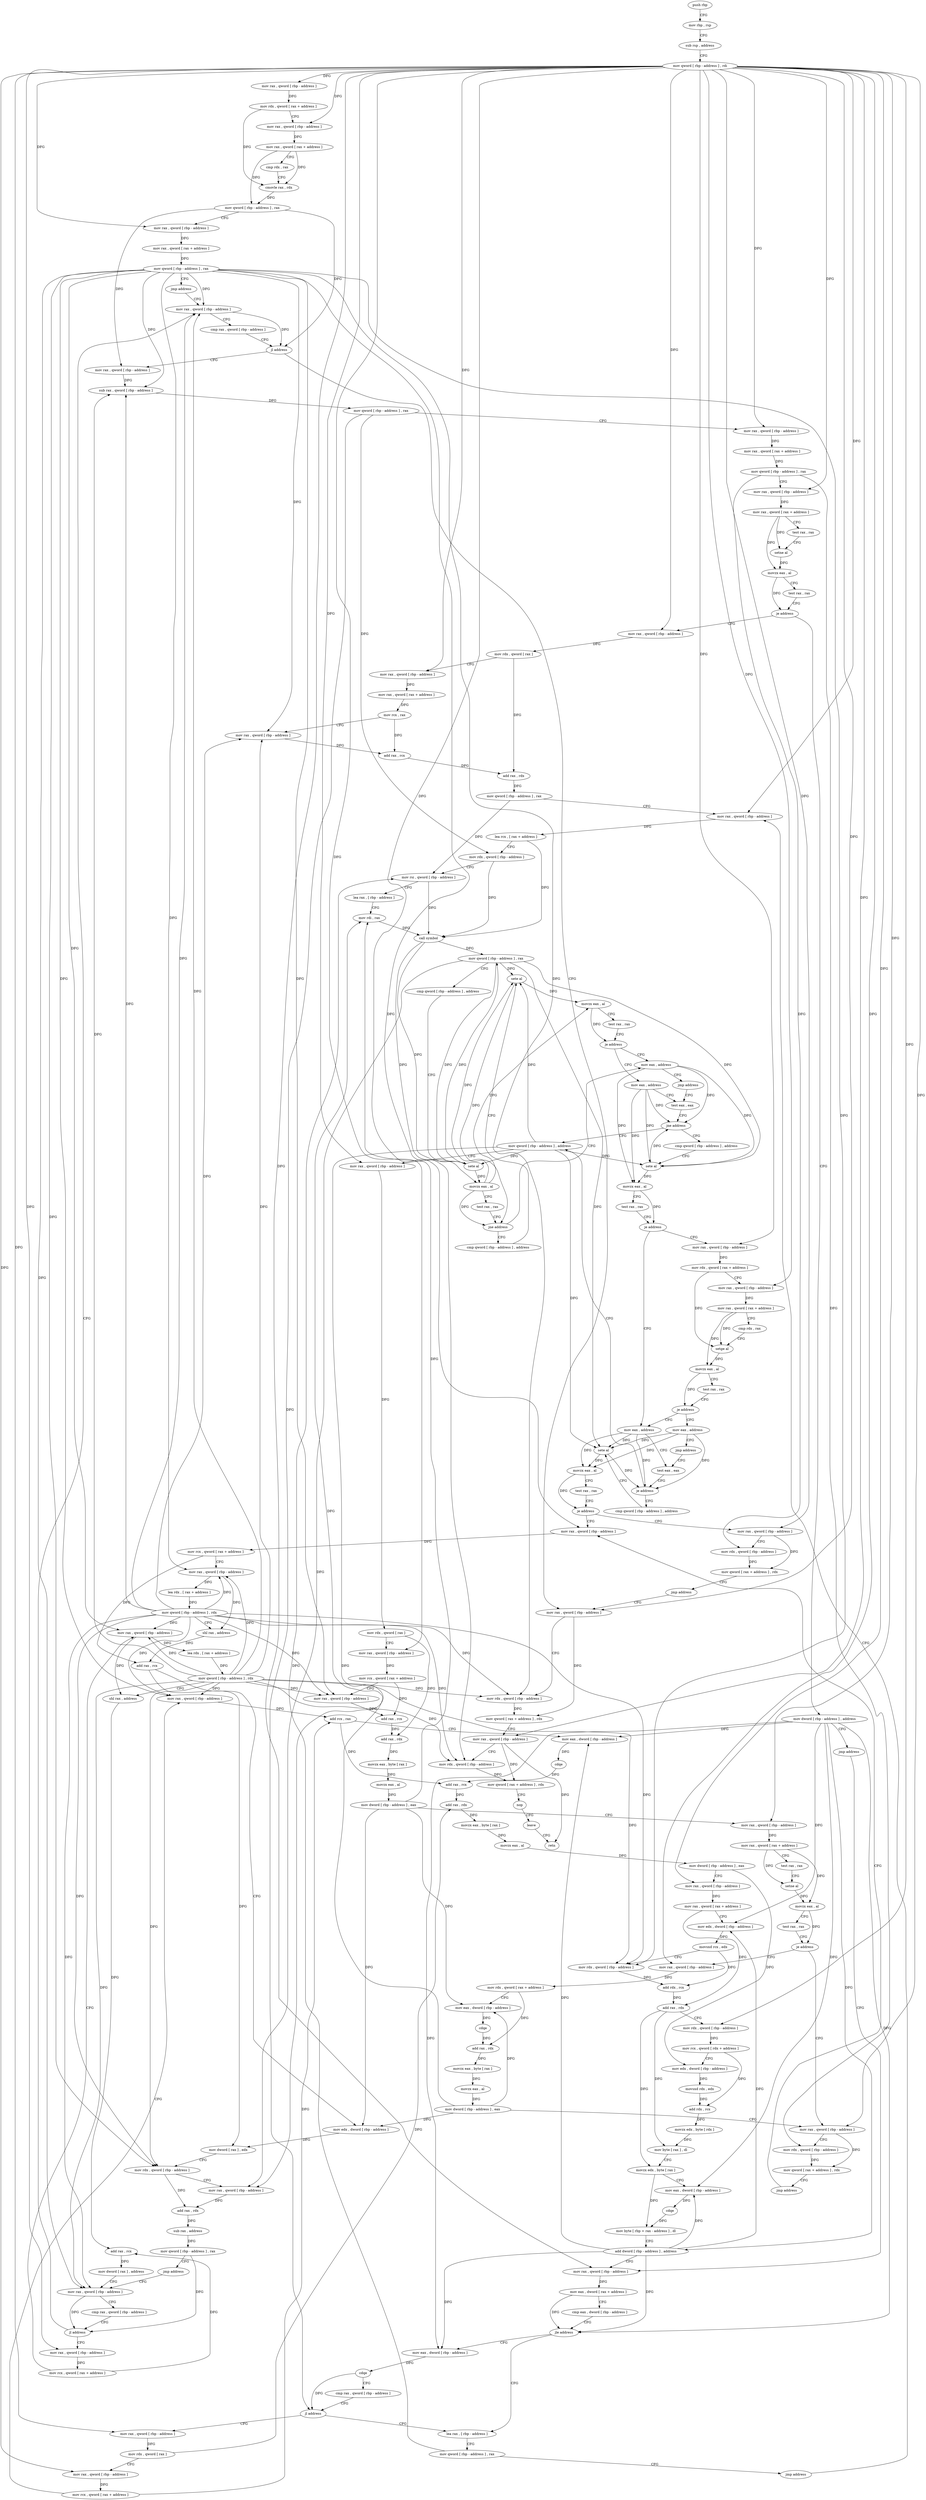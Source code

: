 digraph "func" {
"4238906" [label = "push rbp" ]
"4238907" [label = "mov rbp , rsp" ]
"4238910" [label = "sub rsp , address" ]
"4238917" [label = "mov qword [ rbp - address ] , rdi" ]
"4238924" [label = "mov rax , qword [ rbp - address ]" ]
"4238931" [label = "mov rdx , qword [ rax + address ]" ]
"4238935" [label = "mov rax , qword [ rbp - address ]" ]
"4238942" [label = "mov rax , qword [ rax + address ]" ]
"4238946" [label = "cmp rdx , rax" ]
"4238949" [label = "cmovle rax , rdx" ]
"4238953" [label = "mov qword [ rbp - address ] , rax" ]
"4238957" [label = "mov rax , qword [ rbp - address ]" ]
"4238964" [label = "mov rax , qword [ rax + address ]" ]
"4238968" [label = "mov qword [ rbp - address ] , rax" ]
"4238972" [label = "jmp address" ]
"4239671" [label = "mov rax , qword [ rbp - address ]" ]
"4239675" [label = "cmp rax , qword [ rbp - address ]" ]
"4239679" [label = "jl address" ]
"4238977" [label = "mov rax , qword [ rbp - address ]" ]
"4239685" [label = "mov rax , qword [ rbp - address ]" ]
"4238981" [label = "sub rax , qword [ rbp - address ]" ]
"4238985" [label = "mov qword [ rbp - address ] , rax" ]
"4238989" [label = "mov rax , qword [ rbp - address ]" ]
"4238996" [label = "mov rax , qword [ rax + address ]" ]
"4239000" [label = "mov qword [ rbp - address ] , rax" ]
"4239007" [label = "mov rax , qword [ rbp - address ]" ]
"4239014" [label = "mov rax , qword [ rax + address ]" ]
"4239018" [label = "test rax , rax" ]
"4239021" [label = "setne al" ]
"4239024" [label = "movzx eax , al" ]
"4239027" [label = "test rax , rax" ]
"4239030" [label = "je address" ]
"4239204" [label = "mov rax , qword [ rbp - address ]" ]
"4239036" [label = "mov dword [ rbp - address ] , address" ]
"4239692" [label = "mov rdx , qword [ rbp - address ]" ]
"4239696" [label = "mov qword [ rax + address ] , rdx" ]
"4239700" [label = "mov rax , qword [ rbp - address ]" ]
"4239707" [label = "mov rdx , qword [ rbp - address ]" ]
"4239711" [label = "mov qword [ rax + address ] , rdx" ]
"4239715" [label = "nop" ]
"4239716" [label = "leave" ]
"4239717" [label = "retn" ]
"4239211" [label = "mov rdx , qword [ rax ]" ]
"4239214" [label = "mov rax , qword [ rbp - address ]" ]
"4239221" [label = "mov rax , qword [ rax + address ]" ]
"4239225" [label = "mov rcx , rax" ]
"4239228" [label = "mov rax , qword [ rbp - address ]" ]
"4239232" [label = "add rax , rcx" ]
"4239235" [label = "add rax , rdx" ]
"4239238" [label = "mov qword [ rbp - address ] , rax" ]
"4239242" [label = "mov rax , qword [ rbp - address ]" ]
"4239043" [label = "jmp address" ]
"4239161" [label = "mov rax , qword [ rbp - address ]" ]
"4239312" [label = "mov eax , address" ]
"4239317" [label = "jmp address" ]
"4239324" [label = "test eax , eax" ]
"4239296" [label = "cmp qword [ rbp - address ] , address" ]
"4239301" [label = "sete al" ]
"4239304" [label = "movzx eax , al" ]
"4239307" [label = "test rax , rax" ]
"4239310" [label = "je address" ]
"4239319" [label = "mov eax , address" ]
"4239168" [label = "mov eax , dword [ rax + address ]" ]
"4239174" [label = "cmp eax , dword [ rbp - address ]" ]
"4239177" [label = "jle address" ]
"4239194" [label = "lea rax , [ rbp - address ]" ]
"4239179" [label = "mov eax , dword [ rbp - address ]" ]
"4239326" [label = "jne address" ]
"4239400" [label = "mov qword [ rbp - address ] , address" ]
"4239328" [label = "cmp qword [ rbp - address ] , address" ]
"4239198" [label = "mov qword [ rbp - address ] , rax" ]
"4239202" [label = "jmp address" ]
"4239182" [label = "cdqe" ]
"4239184" [label = "cmp rax , qword [ rbp - address ]" ]
"4239188" [label = "jl address" ]
"4239045" [label = "mov rax , qword [ rbp - address ]" ]
"4239408" [label = "mov rax , qword [ rbp - address ]" ]
"4239415" [label = "mov rdx , qword [ rax ]" ]
"4239418" [label = "mov rax , qword [ rbp - address ]" ]
"4239425" [label = "mov rcx , qword [ rax + address ]" ]
"4239429" [label = "mov rax , qword [ rbp - address ]" ]
"4239433" [label = "add rax , rcx" ]
"4239436" [label = "add rax , rdx" ]
"4239439" [label = "movzx eax , byte [ rax ]" ]
"4239442" [label = "movzx eax , al" ]
"4239445" [label = "mov dword [ rbp - address ] , eax" ]
"4239451" [label = "mov rax , qword [ rbp - address ]" ]
"4239458" [label = "mov rax , qword [ rax + address ]" ]
"4239462" [label = "test rax , rax" ]
"4239465" [label = "setne al" ]
"4239468" [label = "movzx eax , al" ]
"4239471" [label = "test rax , rax" ]
"4239474" [label = "je address" ]
"4239510" [label = "mov rax , qword [ rbp - address ]" ]
"4239476" [label = "mov rax , qword [ rbp - address ]" ]
"4239333" [label = "sete al" ]
"4239336" [label = "movzx eax , al" ]
"4239339" [label = "test rax , rax" ]
"4239342" [label = "je address" ]
"4239387" [label = "mov eax , address" ]
"4239344" [label = "mov rax , qword [ rbp - address ]" ]
"4239249" [label = "lea rcx , [ rax + address ]" ]
"4239253" [label = "mov rdx , qword [ rbp - address ]" ]
"4239257" [label = "mov rsi , qword [ rbp - address ]" ]
"4239261" [label = "lea rax , [ rbp - address ]" ]
"4239268" [label = "mov rdi , rax" ]
"4239271" [label = "call symbol" ]
"4239276" [label = "mov qword [ rbp - address ] , rax" ]
"4239280" [label = "cmp qword [ rbp - address ] , address" ]
"4239285" [label = "sete al" ]
"4239288" [label = "movzx eax , al" ]
"4239291" [label = "test rax , rax" ]
"4239294" [label = "jne address" ]
"4239052" [label = "mov rdx , qword [ rax ]" ]
"4239055" [label = "mov rax , qword [ rbp - address ]" ]
"4239062" [label = "mov rcx , qword [ rax + address ]" ]
"4239066" [label = "mov rax , qword [ rbp - address ]" ]
"4239070" [label = "add rcx , rax" ]
"4239073" [label = "mov eax , dword [ rbp - address ]" ]
"4239076" [label = "cdqe" ]
"4239078" [label = "add rax , rcx" ]
"4239081" [label = "add rax , rdx" ]
"4239084" [label = "movzx eax , byte [ rax ]" ]
"4239087" [label = "movzx eax , al" ]
"4239090" [label = "mov dword [ rbp - address ] , eax" ]
"4239093" [label = "mov rax , qword [ rbp - address ]" ]
"4239100" [label = "mov rax , qword [ rax + address ]" ]
"4239104" [label = "mov edx , dword [ rbp - address ]" ]
"4239107" [label = "movsxd rcx , edx" ]
"4239110" [label = "mov rdx , qword [ rbp - address ]" ]
"4239114" [label = "add rdx , rcx" ]
"4239117" [label = "add rax , rdx" ]
"4239120" [label = "mov rdx , qword [ rbp - address ]" ]
"4239127" [label = "mov rcx , qword [ rdx + address ]" ]
"4239131" [label = "mov edx , dword [ rbp - address ]" ]
"4239134" [label = "movsxd rdx , edx" ]
"4239137" [label = "add rdx , rcx" ]
"4239140" [label = "movzx edx , byte [ rdx ]" ]
"4239143" [label = "mov byte [ rax ] , dl" ]
"4239145" [label = "movzx edx , byte [ rax ]" ]
"4239148" [label = "mov eax , dword [ rbp - address ]" ]
"4239151" [label = "cdqe" ]
"4239153" [label = "mov byte [ rbp + rax - address ] , dl" ]
"4239157" [label = "add dword [ rbp - address ] , address" ]
"4239517" [label = "mov rdx , qword [ rbp - address ]" ]
"4239524" [label = "mov qword [ rax + address ] , rdx" ]
"4239528" [label = "jmp address" ]
"4239566" [label = "mov rax , qword [ rbp - address ]" ]
"4239483" [label = "mov rdx , qword [ rax + address ]" ]
"4239487" [label = "mov eax , dword [ rbp - address ]" ]
"4239493" [label = "cdqe" ]
"4239495" [label = "add rax , rdx" ]
"4239498" [label = "movzx eax , byte [ rax ]" ]
"4239501" [label = "movzx eax , al" ]
"4239504" [label = "mov dword [ rbp - address ] , eax" ]
"4239392" [label = "test eax , eax" ]
"4239351" [label = "mov rdx , qword [ rax + address ]" ]
"4239355" [label = "mov rax , qword [ rbp - address ]" ]
"4239362" [label = "mov rax , qword [ rax + address ]" ]
"4239366" [label = "cmp rdx , rax" ]
"4239369" [label = "setge al" ]
"4239372" [label = "movzx eax , al" ]
"4239375" [label = "test rax , rax" ]
"4239378" [label = "je address" ]
"4239380" [label = "mov eax , address" ]
"4239573" [label = "mov rcx , qword [ rax + address ]" ]
"4239577" [label = "mov rax , qword [ rbp - address ]" ]
"4239581" [label = "lea rdx , [ rax + address ]" ]
"4239585" [label = "mov qword [ rbp - address ] , rdx" ]
"4239589" [label = "shl rax , address" ]
"4239593" [label = "add rax , rcx" ]
"4239596" [label = "mov edx , dword [ rbp - address ]" ]
"4239602" [label = "mov dword [ rax ] , edx" ]
"4239604" [label = "mov rdx , qword [ rbp - address ]" ]
"4239608" [label = "mov rax , qword [ rbp - address ]" ]
"4239612" [label = "add rax , rdx" ]
"4239615" [label = "sub rax , address" ]
"4239619" [label = "mov qword [ rbp - address ] , rax" ]
"4239623" [label = "jmp address" ]
"4239661" [label = "mov rax , qword [ rbp - address ]" ]
"4239530" [label = "cmp qword [ rbp - address ] , address" ]
"4239535" [label = "sete al" ]
"4239538" [label = "movzx eax , al" ]
"4239541" [label = "test rax , rax" ]
"4239544" [label = "je address" ]
"4239546" [label = "mov rax , qword [ rbp - address ]" ]
"4239385" [label = "jmp address" ]
"4239665" [label = "cmp rax , qword [ rbp - address ]" ]
"4239669" [label = "jl address" ]
"4239625" [label = "mov rax , qword [ rbp - address ]" ]
"4239553" [label = "mov rdx , qword [ rbp - address ]" ]
"4239560" [label = "mov qword [ rax + address ] , rdx" ]
"4239564" [label = "jmp address" ]
"4239394" [label = "je address" ]
"4239632" [label = "mov rcx , qword [ rax + address ]" ]
"4239636" [label = "mov rax , qword [ rbp - address ]" ]
"4239640" [label = "lea rdx , [ rax + address ]" ]
"4239644" [label = "mov qword [ rbp - address ] , rdx" ]
"4239648" [label = "shl rax , address" ]
"4239652" [label = "add rax , rcx" ]
"4239655" [label = "mov dword [ rax ] , address" ]
"4238906" -> "4238907" [ label = "CFG" ]
"4238907" -> "4238910" [ label = "CFG" ]
"4238910" -> "4238917" [ label = "CFG" ]
"4238917" -> "4238924" [ label = "DFG" ]
"4238917" -> "4238935" [ label = "DFG" ]
"4238917" -> "4238957" [ label = "DFG" ]
"4238917" -> "4238989" [ label = "DFG" ]
"4238917" -> "4239007" [ label = "DFG" ]
"4238917" -> "4239685" [ label = "DFG" ]
"4238917" -> "4239700" [ label = "DFG" ]
"4238917" -> "4239204" [ label = "DFG" ]
"4238917" -> "4239214" [ label = "DFG" ]
"4238917" -> "4239242" [ label = "DFG" ]
"4238917" -> "4239161" [ label = "DFG" ]
"4238917" -> "4239045" [ label = "DFG" ]
"4238917" -> "4239055" [ label = "DFG" ]
"4238917" -> "4239093" [ label = "DFG" ]
"4238917" -> "4239120" [ label = "DFG" ]
"4238917" -> "4239408" [ label = "DFG" ]
"4238917" -> "4239418" [ label = "DFG" ]
"4238917" -> "4239451" [ label = "DFG" ]
"4238917" -> "4239510" [ label = "DFG" ]
"4238917" -> "4239476" [ label = "DFG" ]
"4238917" -> "4239344" [ label = "DFG" ]
"4238917" -> "4239355" [ label = "DFG" ]
"4238917" -> "4239566" [ label = "DFG" ]
"4238917" -> "4239625" [ label = "DFG" ]
"4238917" -> "4239546" [ label = "DFG" ]
"4238924" -> "4238931" [ label = "DFG" ]
"4238931" -> "4238935" [ label = "CFG" ]
"4238931" -> "4238949" [ label = "DFG" ]
"4238935" -> "4238942" [ label = "DFG" ]
"4238942" -> "4238946" [ label = "CFG" ]
"4238942" -> "4238949" [ label = "DFG" ]
"4238942" -> "4238953" [ label = "DFG" ]
"4238946" -> "4238949" [ label = "CFG" ]
"4238949" -> "4238953" [ label = "DFG" ]
"4238953" -> "4238957" [ label = "CFG" ]
"4238953" -> "4239679" [ label = "DFG" ]
"4238953" -> "4238977" [ label = "DFG" ]
"4238957" -> "4238964" [ label = "DFG" ]
"4238964" -> "4238968" [ label = "DFG" ]
"4238968" -> "4238972" [ label = "CFG" ]
"4238968" -> "4239671" [ label = "DFG" ]
"4238968" -> "4238981" [ label = "DFG" ]
"4238968" -> "4239692" [ label = "DFG" ]
"4238968" -> "4239707" [ label = "DFG" ]
"4238968" -> "4239228" [ label = "DFG" ]
"4238968" -> "4239066" [ label = "DFG" ]
"4238968" -> "4239110" [ label = "DFG" ]
"4238968" -> "4239429" [ label = "DFG" ]
"4238968" -> "4239577" [ label = "DFG" ]
"4238968" -> "4239604" [ label = "DFG" ]
"4238968" -> "4239661" [ label = "DFG" ]
"4238968" -> "4239636" [ label = "DFG" ]
"4238972" -> "4239671" [ label = "CFG" ]
"4239671" -> "4239675" [ label = "CFG" ]
"4239671" -> "4239679" [ label = "DFG" ]
"4239675" -> "4239679" [ label = "CFG" ]
"4239679" -> "4238977" [ label = "CFG" ]
"4239679" -> "4239685" [ label = "CFG" ]
"4238977" -> "4238981" [ label = "DFG" ]
"4239685" -> "4239692" [ label = "CFG" ]
"4239685" -> "4239696" [ label = "DFG" ]
"4238981" -> "4238985" [ label = "DFG" ]
"4238985" -> "4238989" [ label = "CFG" ]
"4238985" -> "4239253" [ label = "DFG" ]
"4238985" -> "4239188" [ label = "DFG" ]
"4238989" -> "4238996" [ label = "DFG" ]
"4238996" -> "4239000" [ label = "DFG" ]
"4239000" -> "4239007" [ label = "CFG" ]
"4239000" -> "4239517" [ label = "DFG" ]
"4239000" -> "4239553" [ label = "DFG" ]
"4239007" -> "4239014" [ label = "DFG" ]
"4239014" -> "4239018" [ label = "CFG" ]
"4239014" -> "4239021" [ label = "DFG" ]
"4239014" -> "4239024" [ label = "DFG" ]
"4239018" -> "4239021" [ label = "CFG" ]
"4239021" -> "4239024" [ label = "DFG" ]
"4239024" -> "4239027" [ label = "CFG" ]
"4239024" -> "4239030" [ label = "DFG" ]
"4239027" -> "4239030" [ label = "CFG" ]
"4239030" -> "4239204" [ label = "CFG" ]
"4239030" -> "4239036" [ label = "CFG" ]
"4239204" -> "4239211" [ label = "DFG" ]
"4239036" -> "4239043" [ label = "CFG" ]
"4239036" -> "4239177" [ label = "DFG" ]
"4239036" -> "4239179" [ label = "DFG" ]
"4239036" -> "4239073" [ label = "DFG" ]
"4239036" -> "4239104" [ label = "DFG" ]
"4239036" -> "4239148" [ label = "DFG" ]
"4239036" -> "4239157" [ label = "DFG" ]
"4239692" -> "4239696" [ label = "DFG" ]
"4239696" -> "4239700" [ label = "CFG" ]
"4239700" -> "4239707" [ label = "CFG" ]
"4239700" -> "4239711" [ label = "DFG" ]
"4239700" -> "4239717" [ label = "DFG" ]
"4239707" -> "4239711" [ label = "DFG" ]
"4239711" -> "4239715" [ label = "CFG" ]
"4239715" -> "4239716" [ label = "CFG" ]
"4239716" -> "4239717" [ label = "CFG" ]
"4239211" -> "4239214" [ label = "CFG" ]
"4239211" -> "4239235" [ label = "DFG" ]
"4239214" -> "4239221" [ label = "DFG" ]
"4239221" -> "4239225" [ label = "DFG" ]
"4239225" -> "4239228" [ label = "CFG" ]
"4239225" -> "4239232" [ label = "DFG" ]
"4239228" -> "4239232" [ label = "DFG" ]
"4239232" -> "4239235" [ label = "DFG" ]
"4239235" -> "4239238" [ label = "DFG" ]
"4239238" -> "4239242" [ label = "CFG" ]
"4239238" -> "4239257" [ label = "DFG" ]
"4239242" -> "4239249" [ label = "DFG" ]
"4239043" -> "4239161" [ label = "CFG" ]
"4239161" -> "4239168" [ label = "DFG" ]
"4239312" -> "4239317" [ label = "CFG" ]
"4239312" -> "4239326" [ label = "DFG" ]
"4239312" -> "4239333" [ label = "DFG" ]
"4239312" -> "4239336" [ label = "DFG" ]
"4239317" -> "4239324" [ label = "CFG" ]
"4239324" -> "4239326" [ label = "CFG" ]
"4239296" -> "4239301" [ label = "CFG" ]
"4239301" -> "4239304" [ label = "DFG" ]
"4239301" -> "4239294" [ label = "DFG" ]
"4239304" -> "4239307" [ label = "CFG" ]
"4239304" -> "4239310" [ label = "DFG" ]
"4239307" -> "4239310" [ label = "CFG" ]
"4239310" -> "4239319" [ label = "CFG" ]
"4239310" -> "4239312" [ label = "CFG" ]
"4239319" -> "4239324" [ label = "CFG" ]
"4239319" -> "4239326" [ label = "DFG" ]
"4239319" -> "4239333" [ label = "DFG" ]
"4239319" -> "4239336" [ label = "DFG" ]
"4239168" -> "4239174" [ label = "CFG" ]
"4239168" -> "4239177" [ label = "DFG" ]
"4239174" -> "4239177" [ label = "CFG" ]
"4239177" -> "4239194" [ label = "CFG" ]
"4239177" -> "4239179" [ label = "CFG" ]
"4239194" -> "4239198" [ label = "CFG" ]
"4239179" -> "4239182" [ label = "DFG" ]
"4239326" -> "4239400" [ label = "CFG" ]
"4239326" -> "4239328" [ label = "CFG" ]
"4239400" -> "4239408" [ label = "CFG" ]
"4239400" -> "4239285" [ label = "DFG" ]
"4239400" -> "4239301" [ label = "DFG" ]
"4239400" -> "4239333" [ label = "DFG" ]
"4239400" -> "4239608" [ label = "DFG" ]
"4239400" -> "4239535" [ label = "DFG" ]
"4239328" -> "4239333" [ label = "CFG" ]
"4239198" -> "4239202" [ label = "CFG" ]
"4239198" -> "4239257" [ label = "DFG" ]
"4239202" -> "4239242" [ label = "CFG" ]
"4239182" -> "4239184" [ label = "CFG" ]
"4239182" -> "4239188" [ label = "DFG" ]
"4239184" -> "4239188" [ label = "CFG" ]
"4239188" -> "4239045" [ label = "CFG" ]
"4239188" -> "4239194" [ label = "CFG" ]
"4239045" -> "4239052" [ label = "DFG" ]
"4239408" -> "4239415" [ label = "DFG" ]
"4239415" -> "4239418" [ label = "CFG" ]
"4239415" -> "4239436" [ label = "DFG" ]
"4239418" -> "4239425" [ label = "DFG" ]
"4239425" -> "4239429" [ label = "CFG" ]
"4239425" -> "4239433" [ label = "DFG" ]
"4239429" -> "4239433" [ label = "DFG" ]
"4239433" -> "4239436" [ label = "DFG" ]
"4239436" -> "4239439" [ label = "DFG" ]
"4239439" -> "4239442" [ label = "DFG" ]
"4239442" -> "4239445" [ label = "DFG" ]
"4239445" -> "4239451" [ label = "CFG" ]
"4239445" -> "4239268" [ label = "DFG" ]
"4239445" -> "4239487" [ label = "DFG" ]
"4239445" -> "4239596" [ label = "DFG" ]
"4239451" -> "4239458" [ label = "DFG" ]
"4239458" -> "4239462" [ label = "CFG" ]
"4239458" -> "4239465" [ label = "DFG" ]
"4239458" -> "4239468" [ label = "DFG" ]
"4239462" -> "4239465" [ label = "CFG" ]
"4239465" -> "4239468" [ label = "DFG" ]
"4239468" -> "4239471" [ label = "CFG" ]
"4239468" -> "4239474" [ label = "DFG" ]
"4239471" -> "4239474" [ label = "CFG" ]
"4239474" -> "4239510" [ label = "CFG" ]
"4239474" -> "4239476" [ label = "CFG" ]
"4239510" -> "4239517" [ label = "CFG" ]
"4239510" -> "4239524" [ label = "DFG" ]
"4239476" -> "4239483" [ label = "DFG" ]
"4239333" -> "4239336" [ label = "DFG" ]
"4239333" -> "4239326" [ label = "DFG" ]
"4239336" -> "4239339" [ label = "CFG" ]
"4239336" -> "4239342" [ label = "DFG" ]
"4239339" -> "4239342" [ label = "CFG" ]
"4239342" -> "4239387" [ label = "CFG" ]
"4239342" -> "4239344" [ label = "CFG" ]
"4239387" -> "4239392" [ label = "CFG" ]
"4239387" -> "4239394" [ label = "DFG" ]
"4239387" -> "4239535" [ label = "DFG" ]
"4239387" -> "4239538" [ label = "DFG" ]
"4239344" -> "4239351" [ label = "DFG" ]
"4239249" -> "4239253" [ label = "CFG" ]
"4239249" -> "4239271" [ label = "DFG" ]
"4239253" -> "4239257" [ label = "CFG" ]
"4239253" -> "4239271" [ label = "DFG" ]
"4239257" -> "4239261" [ label = "CFG" ]
"4239257" -> "4239271" [ label = "DFG" ]
"4239261" -> "4239268" [ label = "CFG" ]
"4239268" -> "4239271" [ label = "DFG" ]
"4239271" -> "4239276" [ label = "DFG" ]
"4239271" -> "4239285" [ label = "DFG" ]
"4239271" -> "4239288" [ label = "DFG" ]
"4239276" -> "4239280" [ label = "CFG" ]
"4239276" -> "4239285" [ label = "DFG" ]
"4239276" -> "4239301" [ label = "DFG" ]
"4239276" -> "4239333" [ label = "DFG" ]
"4239276" -> "4239608" [ label = "DFG" ]
"4239276" -> "4239535" [ label = "DFG" ]
"4239280" -> "4239285" [ label = "CFG" ]
"4239285" -> "4239288" [ label = "DFG" ]
"4239285" -> "4239276" [ label = "DFG" ]
"4239288" -> "4239291" [ label = "CFG" ]
"4239288" -> "4239294" [ label = "DFG" ]
"4239288" -> "4239301" [ label = "DFG" ]
"4239288" -> "4239304" [ label = "DFG" ]
"4239291" -> "4239294" [ label = "CFG" ]
"4239294" -> "4239312" [ label = "CFG" ]
"4239294" -> "4239296" [ label = "CFG" ]
"4239052" -> "4239055" [ label = "CFG" ]
"4239052" -> "4239081" [ label = "DFG" ]
"4239055" -> "4239062" [ label = "DFG" ]
"4239062" -> "4239066" [ label = "CFG" ]
"4239062" -> "4239070" [ label = "DFG" ]
"4239066" -> "4239070" [ label = "DFG" ]
"4239070" -> "4239073" [ label = "CFG" ]
"4239070" -> "4239078" [ label = "DFG" ]
"4239073" -> "4239076" [ label = "DFG" ]
"4239076" -> "4239078" [ label = "DFG" ]
"4239078" -> "4239081" [ label = "DFG" ]
"4239081" -> "4239084" [ label = "DFG" ]
"4239084" -> "4239087" [ label = "DFG" ]
"4239087" -> "4239090" [ label = "DFG" ]
"4239090" -> "4239093" [ label = "CFG" ]
"4239090" -> "4239131" [ label = "DFG" ]
"4239093" -> "4239100" [ label = "DFG" ]
"4239100" -> "4239104" [ label = "CFG" ]
"4239100" -> "4239117" [ label = "DFG" ]
"4239104" -> "4239107" [ label = "DFG" ]
"4239107" -> "4239110" [ label = "CFG" ]
"4239107" -> "4239114" [ label = "DFG" ]
"4239110" -> "4239114" [ label = "DFG" ]
"4239114" -> "4239117" [ label = "DFG" ]
"4239117" -> "4239120" [ label = "CFG" ]
"4239117" -> "4239143" [ label = "DFG" ]
"4239117" -> "4239145" [ label = "DFG" ]
"4239120" -> "4239127" [ label = "DFG" ]
"4239127" -> "4239131" [ label = "CFG" ]
"4239127" -> "4239137" [ label = "DFG" ]
"4239131" -> "4239134" [ label = "DFG" ]
"4239134" -> "4239137" [ label = "DFG" ]
"4239137" -> "4239140" [ label = "DFG" ]
"4239140" -> "4239143" [ label = "DFG" ]
"4239143" -> "4239145" [ label = "CFG" ]
"4239145" -> "4239148" [ label = "CFG" ]
"4239145" -> "4239153" [ label = "DFG" ]
"4239148" -> "4239151" [ label = "DFG" ]
"4239151" -> "4239153" [ label = "DFG" ]
"4239153" -> "4239157" [ label = "CFG" ]
"4239157" -> "4239161" [ label = "CFG" ]
"4239157" -> "4239177" [ label = "DFG" ]
"4239157" -> "4239179" [ label = "DFG" ]
"4239157" -> "4239073" [ label = "DFG" ]
"4239157" -> "4239104" [ label = "DFG" ]
"4239157" -> "4239148" [ label = "DFG" ]
"4239517" -> "4239524" [ label = "DFG" ]
"4239524" -> "4239528" [ label = "CFG" ]
"4239528" -> "4239566" [ label = "CFG" ]
"4239566" -> "4239573" [ label = "DFG" ]
"4239483" -> "4239487" [ label = "CFG" ]
"4239483" -> "4239495" [ label = "DFG" ]
"4239487" -> "4239493" [ label = "DFG" ]
"4239493" -> "4239495" [ label = "DFG" ]
"4239495" -> "4239498" [ label = "DFG" ]
"4239498" -> "4239501" [ label = "DFG" ]
"4239501" -> "4239504" [ label = "DFG" ]
"4239504" -> "4239510" [ label = "CFG" ]
"4239504" -> "4239268" [ label = "DFG" ]
"4239504" -> "4239487" [ label = "DFG" ]
"4239504" -> "4239596" [ label = "DFG" ]
"4239392" -> "4239394" [ label = "CFG" ]
"4239351" -> "4239355" [ label = "CFG" ]
"4239351" -> "4239369" [ label = "DFG" ]
"4239355" -> "4239362" [ label = "DFG" ]
"4239362" -> "4239366" [ label = "CFG" ]
"4239362" -> "4239369" [ label = "DFG" ]
"4239362" -> "4239372" [ label = "DFG" ]
"4239366" -> "4239369" [ label = "CFG" ]
"4239369" -> "4239372" [ label = "DFG" ]
"4239372" -> "4239375" [ label = "CFG" ]
"4239372" -> "4239378" [ label = "DFG" ]
"4239375" -> "4239378" [ label = "CFG" ]
"4239378" -> "4239387" [ label = "CFG" ]
"4239378" -> "4239380" [ label = "CFG" ]
"4239380" -> "4239385" [ label = "CFG" ]
"4239380" -> "4239394" [ label = "DFG" ]
"4239380" -> "4239535" [ label = "DFG" ]
"4239380" -> "4239538" [ label = "DFG" ]
"4239573" -> "4239577" [ label = "CFG" ]
"4239573" -> "4239593" [ label = "DFG" ]
"4239577" -> "4239581" [ label = "DFG" ]
"4239577" -> "4239589" [ label = "DFG" ]
"4239581" -> "4239585" [ label = "DFG" ]
"4239585" -> "4239589" [ label = "CFG" ]
"4239585" -> "4239671" [ label = "DFG" ]
"4239585" -> "4238981" [ label = "DFG" ]
"4239585" -> "4239692" [ label = "DFG" ]
"4239585" -> "4239707" [ label = "DFG" ]
"4239585" -> "4239228" [ label = "DFG" ]
"4239585" -> "4239066" [ label = "DFG" ]
"4239585" -> "4239110" [ label = "DFG" ]
"4239585" -> "4239429" [ label = "DFG" ]
"4239585" -> "4239577" [ label = "DFG" ]
"4239585" -> "4239604" [ label = "DFG" ]
"4239585" -> "4239661" [ label = "DFG" ]
"4239585" -> "4239636" [ label = "DFG" ]
"4239589" -> "4239593" [ label = "DFG" ]
"4239593" -> "4239596" [ label = "CFG" ]
"4239593" -> "4239602" [ label = "DFG" ]
"4239596" -> "4239602" [ label = "DFG" ]
"4239602" -> "4239604" [ label = "CFG" ]
"4239604" -> "4239608" [ label = "CFG" ]
"4239604" -> "4239612" [ label = "DFG" ]
"4239608" -> "4239612" [ label = "DFG" ]
"4239612" -> "4239615" [ label = "DFG" ]
"4239615" -> "4239619" [ label = "DFG" ]
"4239619" -> "4239623" [ label = "CFG" ]
"4239619" -> "4239669" [ label = "DFG" ]
"4239623" -> "4239661" [ label = "CFG" ]
"4239661" -> "4239665" [ label = "CFG" ]
"4239661" -> "4239669" [ label = "DFG" ]
"4239530" -> "4239535" [ label = "CFG" ]
"4239535" -> "4239538" [ label = "DFG" ]
"4239535" -> "4239394" [ label = "DFG" ]
"4239538" -> "4239541" [ label = "CFG" ]
"4239538" -> "4239544" [ label = "DFG" ]
"4239541" -> "4239544" [ label = "CFG" ]
"4239544" -> "4239566" [ label = "CFG" ]
"4239544" -> "4239546" [ label = "CFG" ]
"4239546" -> "4239553" [ label = "CFG" ]
"4239546" -> "4239560" [ label = "DFG" ]
"4239385" -> "4239392" [ label = "CFG" ]
"4239665" -> "4239669" [ label = "CFG" ]
"4239669" -> "4239625" [ label = "CFG" ]
"4239669" -> "4239671" [ label = "CFG" ]
"4239625" -> "4239632" [ label = "DFG" ]
"4239553" -> "4239560" [ label = "DFG" ]
"4239560" -> "4239564" [ label = "CFG" ]
"4239564" -> "4239685" [ label = "CFG" ]
"4239394" -> "4239530" [ label = "CFG" ]
"4239394" -> "4239400" [ label = "CFG" ]
"4239632" -> "4239636" [ label = "CFG" ]
"4239632" -> "4239652" [ label = "DFG" ]
"4239636" -> "4239640" [ label = "DFG" ]
"4239636" -> "4239648" [ label = "DFG" ]
"4239640" -> "4239644" [ label = "DFG" ]
"4239644" -> "4239648" [ label = "CFG" ]
"4239644" -> "4239671" [ label = "DFG" ]
"4239644" -> "4238981" [ label = "DFG" ]
"4239644" -> "4239692" [ label = "DFG" ]
"4239644" -> "4239707" [ label = "DFG" ]
"4239644" -> "4239228" [ label = "DFG" ]
"4239644" -> "4239066" [ label = "DFG" ]
"4239644" -> "4239110" [ label = "DFG" ]
"4239644" -> "4239429" [ label = "DFG" ]
"4239644" -> "4239577" [ label = "DFG" ]
"4239644" -> "4239604" [ label = "DFG" ]
"4239644" -> "4239661" [ label = "DFG" ]
"4239644" -> "4239636" [ label = "DFG" ]
"4239648" -> "4239652" [ label = "DFG" ]
"4239652" -> "4239655" [ label = "DFG" ]
"4239655" -> "4239661" [ label = "CFG" ]
}
